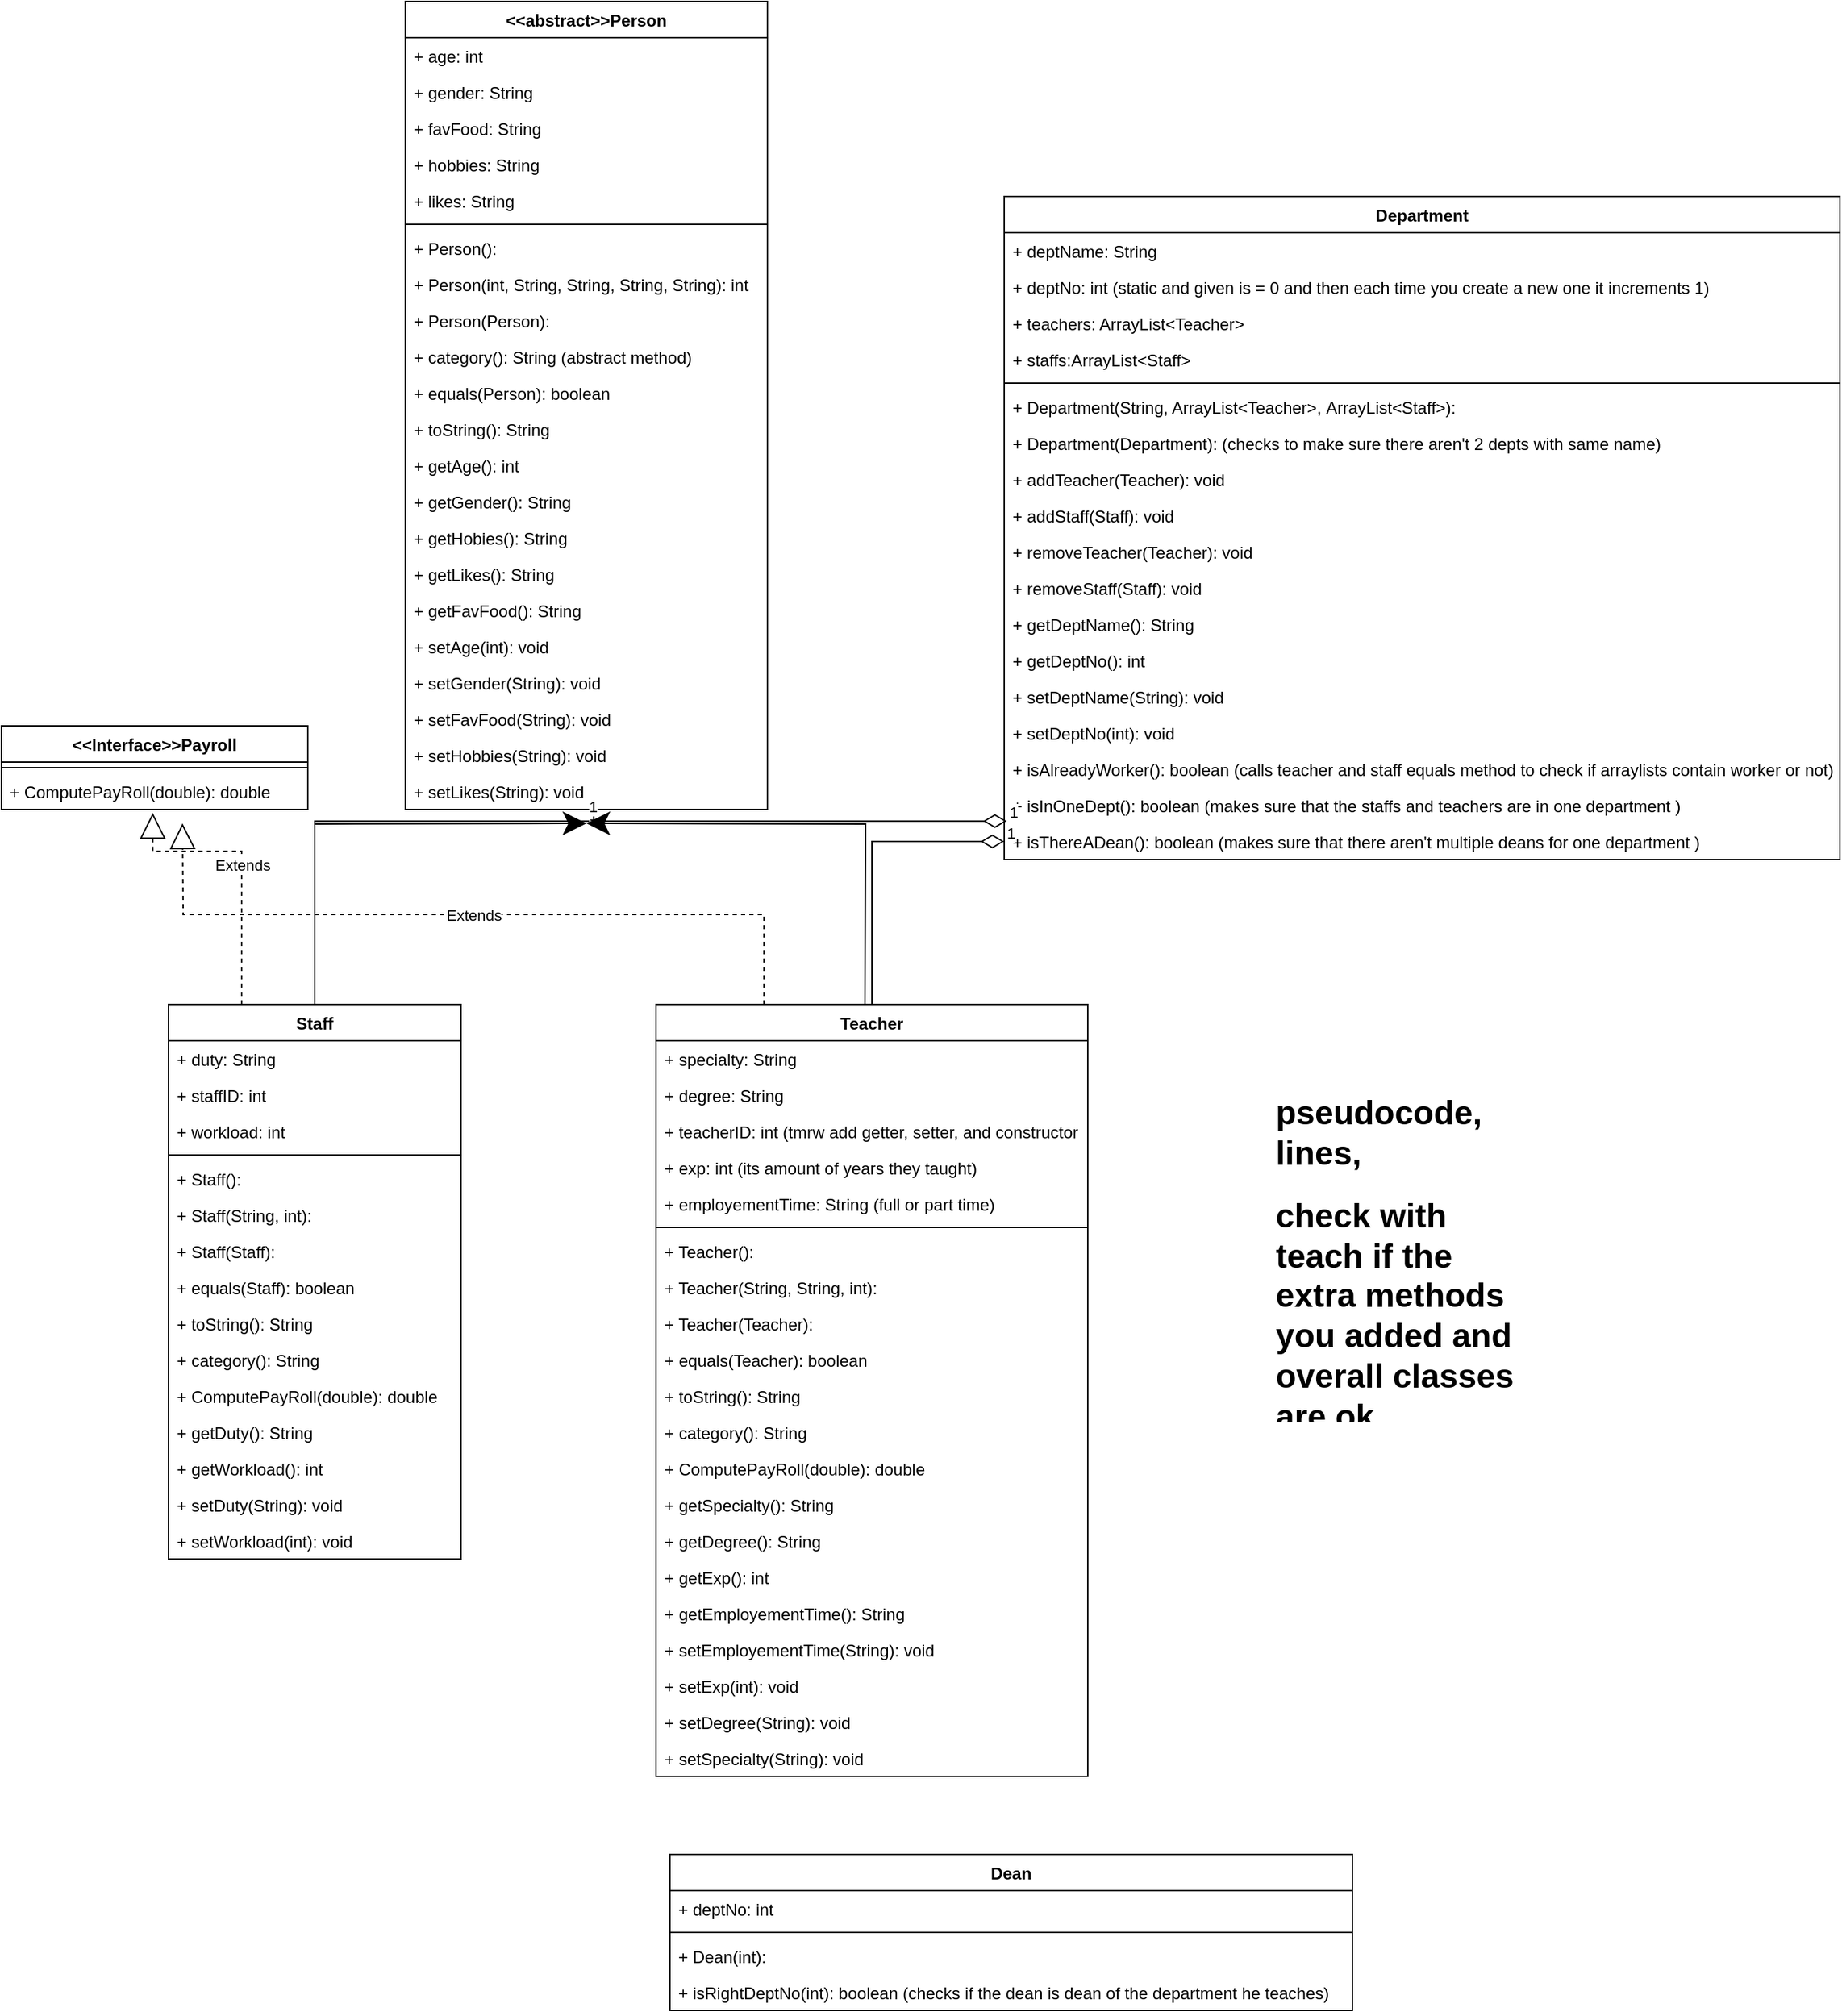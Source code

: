 <mxfile version="17.2.3" type="device"><diagram id="VxgWWcOgroWq-WylA3T-" name="Page-1"><mxGraphModel dx="1673" dy="934" grid="1" gridSize="10" guides="1" tooltips="1" connect="1" arrows="1" fold="1" page="1" pageScale="1" pageWidth="850" pageHeight="1100" math="0" shadow="0"><root><mxCell id="0"/><mxCell id="1" parent="0"/><mxCell id="XyqSoM_x_9QZpTxuaLXJ-1" value="Department" style="swimlane;fontStyle=1;align=center;verticalAlign=top;childLayout=stackLayout;horizontal=1;startSize=26;horizontalStack=0;resizeParent=1;resizeParentMax=0;resizeLast=0;collapsible=1;marginBottom=0;" parent="1" vertex="1"><mxGeometry x="770" y="220" width="600" height="476" as="geometry"/></mxCell><mxCell id="XyqSoM_x_9QZpTxuaLXJ-2" value="+ deptName: String" style="text;strokeColor=none;fillColor=none;align=left;verticalAlign=top;spacingLeft=4;spacingRight=4;overflow=hidden;rotatable=0;points=[[0,0.5],[1,0.5]];portConstraint=eastwest;" parent="XyqSoM_x_9QZpTxuaLXJ-1" vertex="1"><mxGeometry y="26" width="600" height="26" as="geometry"/></mxCell><mxCell id="BYRZMQIGMq-iojsll17f-41" value="+ deptNo: int (static and given is = 0 and then each time you create a new one it increments 1)" style="text;strokeColor=none;fillColor=none;align=left;verticalAlign=top;spacingLeft=4;spacingRight=4;overflow=hidden;rotatable=0;points=[[0,0.5],[1,0.5]];portConstraint=eastwest;" parent="XyqSoM_x_9QZpTxuaLXJ-1" vertex="1"><mxGeometry y="52" width="600" height="26" as="geometry"/></mxCell><mxCell id="BYRZMQIGMq-iojsll17f-40" value="+ teachers: ArrayList&lt;Teacher&gt;" style="text;strokeColor=none;fillColor=none;align=left;verticalAlign=top;spacingLeft=4;spacingRight=4;overflow=hidden;rotatable=0;points=[[0,0.5],[1,0.5]];portConstraint=eastwest;" parent="XyqSoM_x_9QZpTxuaLXJ-1" vertex="1"><mxGeometry y="78" width="600" height="26" as="geometry"/></mxCell><mxCell id="XyqSoM_x_9QZpTxuaLXJ-25" value="+ staffs:ArrayList&lt;Staff&gt;" style="text;strokeColor=none;fillColor=none;align=left;verticalAlign=top;spacingLeft=4;spacingRight=4;overflow=hidden;rotatable=0;points=[[0,0.5],[1,0.5]];portConstraint=eastwest;" parent="XyqSoM_x_9QZpTxuaLXJ-1" vertex="1"><mxGeometry y="104" width="600" height="26" as="geometry"/></mxCell><mxCell id="XyqSoM_x_9QZpTxuaLXJ-3" value="" style="line;strokeWidth=1;fillColor=none;align=left;verticalAlign=middle;spacingTop=-1;spacingLeft=3;spacingRight=3;rotatable=0;labelPosition=right;points=[];portConstraint=eastwest;" parent="XyqSoM_x_9QZpTxuaLXJ-1" vertex="1"><mxGeometry y="130" width="600" height="8" as="geometry"/></mxCell><mxCell id="XyqSoM_x_9QZpTxuaLXJ-4" value="+ Department(String, ArrayList&lt;Teacher&gt;, ArrayList&lt;Staff&gt;):" style="text;strokeColor=none;fillColor=none;align=left;verticalAlign=top;spacingLeft=4;spacingRight=4;overflow=hidden;rotatable=0;points=[[0,0.5],[1,0.5]];portConstraint=eastwest;" parent="XyqSoM_x_9QZpTxuaLXJ-1" vertex="1"><mxGeometry y="138" width="600" height="26" as="geometry"/></mxCell><mxCell id="BYRZMQIGMq-iojsll17f-68" value="+ Department(Department): (checks to make sure there aren't 2 depts with same name) " style="text;strokeColor=none;fillColor=none;align=left;verticalAlign=top;spacingLeft=4;spacingRight=4;overflow=hidden;rotatable=0;points=[[0,0.5],[1,0.5]];portConstraint=eastwest;" parent="XyqSoM_x_9QZpTxuaLXJ-1" vertex="1"><mxGeometry y="164" width="600" height="26" as="geometry"/></mxCell><mxCell id="BYRZMQIGMq-iojsll17f-42" value="+ addTeacher(Teacher): void" style="text;strokeColor=none;fillColor=none;align=left;verticalAlign=top;spacingLeft=4;spacingRight=4;overflow=hidden;rotatable=0;points=[[0,0.5],[1,0.5]];portConstraint=eastwest;" parent="XyqSoM_x_9QZpTxuaLXJ-1" vertex="1"><mxGeometry y="190" width="600" height="26" as="geometry"/></mxCell><mxCell id="BYRZMQIGMq-iojsll17f-51" value="+ addStaff(Staff): void" style="text;strokeColor=none;fillColor=none;align=left;verticalAlign=top;spacingLeft=4;spacingRight=4;overflow=hidden;rotatable=0;points=[[0,0.5],[1,0.5]];portConstraint=eastwest;" parent="XyqSoM_x_9QZpTxuaLXJ-1" vertex="1"><mxGeometry y="216" width="600" height="26" as="geometry"/></mxCell><mxCell id="BYRZMQIGMq-iojsll17f-54" value="+ removeTeacher(Teacher): void" style="text;strokeColor=none;fillColor=none;align=left;verticalAlign=top;spacingLeft=4;spacingRight=4;overflow=hidden;rotatable=0;points=[[0,0.5],[1,0.5]];portConstraint=eastwest;" parent="XyqSoM_x_9QZpTxuaLXJ-1" vertex="1"><mxGeometry y="242" width="600" height="26" as="geometry"/></mxCell><mxCell id="BYRZMQIGMq-iojsll17f-52" value="+ removeStaff(Staff): void" style="text;strokeColor=none;fillColor=none;align=left;verticalAlign=top;spacingLeft=4;spacingRight=4;overflow=hidden;rotatable=0;points=[[0,0.5],[1,0.5]];portConstraint=eastwest;" parent="XyqSoM_x_9QZpTxuaLXJ-1" vertex="1"><mxGeometry y="268" width="600" height="26" as="geometry"/></mxCell><mxCell id="BYRZMQIGMq-iojsll17f-45" value="+ getDeptName(): String" style="text;strokeColor=none;fillColor=none;align=left;verticalAlign=top;spacingLeft=4;spacingRight=4;overflow=hidden;rotatable=0;points=[[0,0.5],[1,0.5]];portConstraint=eastwest;" parent="XyqSoM_x_9QZpTxuaLXJ-1" vertex="1"><mxGeometry y="294" width="600" height="26" as="geometry"/></mxCell><mxCell id="BYRZMQIGMq-iojsll17f-46" value="+ getDeptNo(): int" style="text;strokeColor=none;fillColor=none;align=left;verticalAlign=top;spacingLeft=4;spacingRight=4;overflow=hidden;rotatable=0;points=[[0,0.5],[1,0.5]];portConstraint=eastwest;" parent="XyqSoM_x_9QZpTxuaLXJ-1" vertex="1"><mxGeometry y="320" width="600" height="26" as="geometry"/></mxCell><mxCell id="BYRZMQIGMq-iojsll17f-49" value="+ setDeptName(String): void" style="text;strokeColor=none;fillColor=none;align=left;verticalAlign=top;spacingLeft=4;spacingRight=4;overflow=hidden;rotatable=0;points=[[0,0.5],[1,0.5]];portConstraint=eastwest;" parent="XyqSoM_x_9QZpTxuaLXJ-1" vertex="1"><mxGeometry y="346" width="600" height="26" as="geometry"/></mxCell><mxCell id="BYRZMQIGMq-iojsll17f-50" value="+ setDeptNo(int): void" style="text;strokeColor=none;fillColor=none;align=left;verticalAlign=top;spacingLeft=4;spacingRight=4;overflow=hidden;rotatable=0;points=[[0,0.5],[1,0.5]];portConstraint=eastwest;" parent="XyqSoM_x_9QZpTxuaLXJ-1" vertex="1"><mxGeometry y="372" width="600" height="26" as="geometry"/></mxCell><mxCell id="BYRZMQIGMq-iojsll17f-62" value="+ isAlreadyWorker(): boolean (calls teacher and staff equals method to check if arraylists contain worker or not)" style="text;strokeColor=none;fillColor=none;align=left;verticalAlign=top;spacingLeft=4;spacingRight=4;overflow=hidden;rotatable=0;points=[[0,0.5],[1,0.5]];portConstraint=eastwest;" parent="XyqSoM_x_9QZpTxuaLXJ-1" vertex="1"><mxGeometry y="398" width="600" height="26" as="geometry"/></mxCell><mxCell id="BYRZMQIGMq-iojsll17f-66" value="+ isInOneDept(): boolean (makes sure that the staffs and teachers are in one department )" style="text;strokeColor=none;fillColor=none;align=left;verticalAlign=top;spacingLeft=4;spacingRight=4;overflow=hidden;rotatable=0;points=[[0,0.5],[1,0.5]];portConstraint=eastwest;" parent="XyqSoM_x_9QZpTxuaLXJ-1" vertex="1"><mxGeometry y="424" width="600" height="26" as="geometry"/></mxCell><mxCell id="BYRZMQIGMq-iojsll17f-67" value="+ isThereADean(): boolean (makes sure that there aren't multiple deans for one department )" style="text;strokeColor=none;fillColor=none;align=left;verticalAlign=top;spacingLeft=4;spacingRight=4;overflow=hidden;rotatable=0;points=[[0,0.5],[1,0.5]];portConstraint=eastwest;" parent="XyqSoM_x_9QZpTxuaLXJ-1" vertex="1"><mxGeometry y="450" width="600" height="26" as="geometry"/></mxCell><mxCell id="XyqSoM_x_9QZpTxuaLXJ-5" value="Teacher" style="swimlane;fontStyle=1;align=center;verticalAlign=top;childLayout=stackLayout;horizontal=1;startSize=26;horizontalStack=0;resizeParent=1;resizeParentMax=0;resizeLast=0;collapsible=1;marginBottom=0;" parent="1" vertex="1"><mxGeometry x="520" y="800" width="310" height="554" as="geometry"/></mxCell><mxCell id="XyqSoM_x_9QZpTxuaLXJ-6" value="+ specialty: String&#10;" style="text;strokeColor=none;fillColor=none;align=left;verticalAlign=top;spacingLeft=4;spacingRight=4;overflow=hidden;rotatable=0;points=[[0,0.5],[1,0.5]];portConstraint=eastwest;" parent="XyqSoM_x_9QZpTxuaLXJ-5" vertex="1"><mxGeometry y="26" width="310" height="26" as="geometry"/></mxCell><mxCell id="XyqSoM_x_9QZpTxuaLXJ-26" value="+ degree: String" style="text;strokeColor=none;fillColor=none;align=left;verticalAlign=top;spacingLeft=4;spacingRight=4;overflow=hidden;rotatable=0;points=[[0,0.5],[1,0.5]];portConstraint=eastwest;" parent="XyqSoM_x_9QZpTxuaLXJ-5" vertex="1"><mxGeometry y="52" width="310" height="26" as="geometry"/></mxCell><mxCell id="BYRZMQIGMq-iojsll17f-69" value="+ teacherID: int (tmrw add getter, setter, and constructor" style="text;strokeColor=none;fillColor=none;align=left;verticalAlign=top;spacingLeft=4;spacingRight=4;overflow=hidden;rotatable=0;points=[[0,0.5],[1,0.5]];portConstraint=eastwest;" parent="XyqSoM_x_9QZpTxuaLXJ-5" vertex="1"><mxGeometry y="78" width="310" height="26" as="geometry"/></mxCell><mxCell id="XyqSoM_x_9QZpTxuaLXJ-27" value="+ exp: int (its amount of years they taught)" style="text;strokeColor=none;fillColor=none;align=left;verticalAlign=top;spacingLeft=4;spacingRight=4;overflow=hidden;rotatable=0;points=[[0,0.5],[1,0.5]];portConstraint=eastwest;" parent="XyqSoM_x_9QZpTxuaLXJ-5" vertex="1"><mxGeometry y="104" width="310" height="26" as="geometry"/></mxCell><mxCell id="BYRZMQIGMq-iojsll17f-19" value="+ employementTime: String (full or part time)" style="text;strokeColor=none;fillColor=none;align=left;verticalAlign=top;spacingLeft=4;spacingRight=4;overflow=hidden;rotatable=0;points=[[0,0.5],[1,0.5]];portConstraint=eastwest;" parent="XyqSoM_x_9QZpTxuaLXJ-5" vertex="1"><mxGeometry y="130" width="310" height="26" as="geometry"/></mxCell><mxCell id="XyqSoM_x_9QZpTxuaLXJ-7" value="" style="line;strokeWidth=1;fillColor=none;align=left;verticalAlign=middle;spacingTop=-1;spacingLeft=3;spacingRight=3;rotatable=0;labelPosition=right;points=[];portConstraint=eastwest;" parent="XyqSoM_x_9QZpTxuaLXJ-5" vertex="1"><mxGeometry y="156" width="310" height="8" as="geometry"/></mxCell><mxCell id="GQniGZ3pMQ1jmfaKyqM4-7" value="+ Teacher():" style="text;strokeColor=none;fillColor=none;align=left;verticalAlign=top;spacingLeft=4;spacingRight=4;overflow=hidden;rotatable=0;points=[[0,0.5],[1,0.5]];portConstraint=eastwest;" parent="XyqSoM_x_9QZpTxuaLXJ-5" vertex="1"><mxGeometry y="164" width="310" height="26" as="geometry"/></mxCell><mxCell id="BYRZMQIGMq-iojsll17f-20" value="+ Teacher(String, String, int):" style="text;strokeColor=none;fillColor=none;align=left;verticalAlign=top;spacingLeft=4;spacingRight=4;overflow=hidden;rotatable=0;points=[[0,0.5],[1,0.5]];portConstraint=eastwest;" parent="XyqSoM_x_9QZpTxuaLXJ-5" vertex="1"><mxGeometry y="190" width="310" height="26" as="geometry"/></mxCell><mxCell id="BYRZMQIGMq-iojsll17f-21" value="+ Teacher(Teacher):" style="text;strokeColor=none;fillColor=none;align=left;verticalAlign=top;spacingLeft=4;spacingRight=4;overflow=hidden;rotatable=0;points=[[0,0.5],[1,0.5]];portConstraint=eastwest;" parent="XyqSoM_x_9QZpTxuaLXJ-5" vertex="1"><mxGeometry y="216" width="310" height="26" as="geometry"/></mxCell><mxCell id="GQniGZ3pMQ1jmfaKyqM4-4" value="+ equals(Teacher): boolean" style="text;strokeColor=none;fillColor=none;align=left;verticalAlign=top;spacingLeft=4;spacingRight=4;overflow=hidden;rotatable=0;points=[[0,0.5],[1,0.5]];portConstraint=eastwest;" parent="XyqSoM_x_9QZpTxuaLXJ-5" vertex="1"><mxGeometry y="242" width="310" height="26" as="geometry"/></mxCell><mxCell id="GQniGZ3pMQ1jmfaKyqM4-3" value="+ toString(): String" style="text;strokeColor=none;fillColor=none;align=left;verticalAlign=top;spacingLeft=4;spacingRight=4;overflow=hidden;rotatable=0;points=[[0,0.5],[1,0.5]];portConstraint=eastwest;" parent="XyqSoM_x_9QZpTxuaLXJ-5" vertex="1"><mxGeometry y="268" width="310" height="26" as="geometry"/></mxCell><mxCell id="GQniGZ3pMQ1jmfaKyqM4-5" value="+ category(): String" style="text;strokeColor=none;fillColor=none;align=left;verticalAlign=top;spacingLeft=4;spacingRight=4;overflow=hidden;rotatable=0;points=[[0,0.5],[1,0.5]];portConstraint=eastwest;" parent="XyqSoM_x_9QZpTxuaLXJ-5" vertex="1"><mxGeometry y="294" width="310" height="26" as="geometry"/></mxCell><mxCell id="XyqSoM_x_9QZpTxuaLXJ-8" value="+ ComputePayRoll(double): double" style="text;strokeColor=none;fillColor=none;align=left;verticalAlign=top;spacingLeft=4;spacingRight=4;overflow=hidden;rotatable=0;points=[[0,0.5],[1,0.5]];portConstraint=eastwest;" parent="XyqSoM_x_9QZpTxuaLXJ-5" vertex="1"><mxGeometry y="320" width="310" height="26" as="geometry"/></mxCell><mxCell id="GQniGZ3pMQ1jmfaKyqM4-8" value="+ getSpecialty(): String" style="text;strokeColor=none;fillColor=none;align=left;verticalAlign=top;spacingLeft=4;spacingRight=4;overflow=hidden;rotatable=0;points=[[0,0.5],[1,0.5]];portConstraint=eastwest;" parent="XyqSoM_x_9QZpTxuaLXJ-5" vertex="1"><mxGeometry y="346" width="310" height="26" as="geometry"/></mxCell><mxCell id="GQniGZ3pMQ1jmfaKyqM4-11" value="+ getDegree(): String" style="text;strokeColor=none;fillColor=none;align=left;verticalAlign=top;spacingLeft=4;spacingRight=4;overflow=hidden;rotatable=0;points=[[0,0.5],[1,0.5]];portConstraint=eastwest;" parent="XyqSoM_x_9QZpTxuaLXJ-5" vertex="1"><mxGeometry y="372" width="310" height="26" as="geometry"/></mxCell><mxCell id="BYRZMQIGMq-iojsll17f-22" value="+ getExp(): int" style="text;strokeColor=none;fillColor=none;align=left;verticalAlign=top;spacingLeft=4;spacingRight=4;overflow=hidden;rotatable=0;points=[[0,0.5],[1,0.5]];portConstraint=eastwest;" parent="XyqSoM_x_9QZpTxuaLXJ-5" vertex="1"><mxGeometry y="398" width="310" height="26" as="geometry"/></mxCell><mxCell id="GQniGZ3pMQ1jmfaKyqM4-10" value="+ getEmployementTime(): String" style="text;strokeColor=none;fillColor=none;align=left;verticalAlign=top;spacingLeft=4;spacingRight=4;overflow=hidden;rotatable=0;points=[[0,0.5],[1,0.5]];portConstraint=eastwest;" parent="XyqSoM_x_9QZpTxuaLXJ-5" vertex="1"><mxGeometry y="424" width="310" height="26" as="geometry"/></mxCell><mxCell id="BYRZMQIGMq-iojsll17f-27" value="+ setEmployementTime(String): void" style="text;strokeColor=none;fillColor=none;align=left;verticalAlign=top;spacingLeft=4;spacingRight=4;overflow=hidden;rotatable=0;points=[[0,0.5],[1,0.5]];portConstraint=eastwest;" parent="XyqSoM_x_9QZpTxuaLXJ-5" vertex="1"><mxGeometry y="450" width="310" height="26" as="geometry"/></mxCell><mxCell id="BYRZMQIGMq-iojsll17f-28" value="+ setExp(int): void" style="text;strokeColor=none;fillColor=none;align=left;verticalAlign=top;spacingLeft=4;spacingRight=4;overflow=hidden;rotatable=0;points=[[0,0.5],[1,0.5]];portConstraint=eastwest;" parent="XyqSoM_x_9QZpTxuaLXJ-5" vertex="1"><mxGeometry y="476" width="310" height="26" as="geometry"/></mxCell><mxCell id="BYRZMQIGMq-iojsll17f-29" value="+ setDegree(String): void" style="text;strokeColor=none;fillColor=none;align=left;verticalAlign=top;spacingLeft=4;spacingRight=4;overflow=hidden;rotatable=0;points=[[0,0.5],[1,0.5]];portConstraint=eastwest;" parent="XyqSoM_x_9QZpTxuaLXJ-5" vertex="1"><mxGeometry y="502" width="310" height="26" as="geometry"/></mxCell><mxCell id="BYRZMQIGMq-iojsll17f-30" value="+ setSpecialty(String): void" style="text;strokeColor=none;fillColor=none;align=left;verticalAlign=top;spacingLeft=4;spacingRight=4;overflow=hidden;rotatable=0;points=[[0,0.5],[1,0.5]];portConstraint=eastwest;" parent="XyqSoM_x_9QZpTxuaLXJ-5" vertex="1"><mxGeometry y="528" width="310" height="26" as="geometry"/></mxCell><mxCell id="XyqSoM_x_9QZpTxuaLXJ-13" value="&lt;&lt;abstract&gt;&gt;Person" style="swimlane;fontStyle=1;align=center;verticalAlign=top;childLayout=stackLayout;horizontal=1;startSize=26;horizontalStack=0;resizeParent=1;resizeParentMax=0;resizeLast=0;collapsible=1;marginBottom=0;" parent="1" vertex="1"><mxGeometry x="340" y="80" width="260" height="580" as="geometry"/></mxCell><mxCell id="XyqSoM_x_9QZpTxuaLXJ-14" value="+ age: int" style="text;strokeColor=none;fillColor=none;align=left;verticalAlign=top;spacingLeft=4;spacingRight=4;overflow=hidden;rotatable=0;points=[[0,0.5],[1,0.5]];portConstraint=eastwest;" parent="XyqSoM_x_9QZpTxuaLXJ-13" vertex="1"><mxGeometry y="26" width="260" height="26" as="geometry"/></mxCell><mxCell id="XyqSoM_x_9QZpTxuaLXJ-39" value="+ gender: String" style="text;strokeColor=none;fillColor=none;align=left;verticalAlign=top;spacingLeft=4;spacingRight=4;overflow=hidden;rotatable=0;points=[[0,0.5],[1,0.5]];portConstraint=eastwest;" parent="XyqSoM_x_9QZpTxuaLXJ-13" vertex="1"><mxGeometry y="52" width="260" height="26" as="geometry"/></mxCell><mxCell id="XyqSoM_x_9QZpTxuaLXJ-40" value="+ favFood: String" style="text;strokeColor=none;fillColor=none;align=left;verticalAlign=top;spacingLeft=4;spacingRight=4;overflow=hidden;rotatable=0;points=[[0,0.5],[1,0.5]];portConstraint=eastwest;" parent="XyqSoM_x_9QZpTxuaLXJ-13" vertex="1"><mxGeometry y="78" width="260" height="26" as="geometry"/></mxCell><mxCell id="XyqSoM_x_9QZpTxuaLXJ-38" value="+ hobbies: String" style="text;strokeColor=none;fillColor=none;align=left;verticalAlign=top;spacingLeft=4;spacingRight=4;overflow=hidden;rotatable=0;points=[[0,0.5],[1,0.5]];portConstraint=eastwest;" parent="XyqSoM_x_9QZpTxuaLXJ-13" vertex="1"><mxGeometry y="104" width="260" height="26" as="geometry"/></mxCell><mxCell id="XyqSoM_x_9QZpTxuaLXJ-37" value="+ likes: String" style="text;strokeColor=none;fillColor=none;align=left;verticalAlign=top;spacingLeft=4;spacingRight=4;overflow=hidden;rotatable=0;points=[[0,0.5],[1,0.5]];portConstraint=eastwest;" parent="XyqSoM_x_9QZpTxuaLXJ-13" vertex="1"><mxGeometry y="130" width="260" height="26" as="geometry"/></mxCell><mxCell id="XyqSoM_x_9QZpTxuaLXJ-15" value="" style="line;strokeWidth=1;fillColor=none;align=left;verticalAlign=middle;spacingTop=-1;spacingLeft=3;spacingRight=3;rotatable=0;labelPosition=right;points=[];portConstraint=eastwest;" parent="XyqSoM_x_9QZpTxuaLXJ-13" vertex="1"><mxGeometry y="156" width="260" height="8" as="geometry"/></mxCell><mxCell id="BYRZMQIGMq-iojsll17f-16" value="+ Person():" style="text;strokeColor=none;fillColor=none;align=left;verticalAlign=top;spacingLeft=4;spacingRight=4;overflow=hidden;rotatable=0;points=[[0,0.5],[1,0.5]];portConstraint=eastwest;" parent="XyqSoM_x_9QZpTxuaLXJ-13" vertex="1"><mxGeometry y="164" width="260" height="26" as="geometry"/></mxCell><mxCell id="BYRZMQIGMq-iojsll17f-17" value="+ Person(int, String, String, String, String): int" style="text;strokeColor=none;fillColor=none;align=left;verticalAlign=top;spacingLeft=4;spacingRight=4;overflow=hidden;rotatable=0;points=[[0,0.5],[1,0.5]];portConstraint=eastwest;" parent="XyqSoM_x_9QZpTxuaLXJ-13" vertex="1"><mxGeometry y="190" width="260" height="26" as="geometry"/></mxCell><mxCell id="BYRZMQIGMq-iojsll17f-18" value="+ Person(Person):" style="text;strokeColor=none;fillColor=none;align=left;verticalAlign=top;spacingLeft=4;spacingRight=4;overflow=hidden;rotatable=0;points=[[0,0.5],[1,0.5]];portConstraint=eastwest;" parent="XyqSoM_x_9QZpTxuaLXJ-13" vertex="1"><mxGeometry y="216" width="260" height="26" as="geometry"/></mxCell><mxCell id="XyqSoM_x_9QZpTxuaLXJ-16" value="+ category(): String (abstract method)" style="text;strokeColor=none;fillColor=none;align=left;verticalAlign=top;spacingLeft=4;spacingRight=4;overflow=hidden;rotatable=0;points=[[0,0.5],[1,0.5]];portConstraint=eastwest;" parent="XyqSoM_x_9QZpTxuaLXJ-13" vertex="1"><mxGeometry y="242" width="260" height="26" as="geometry"/></mxCell><mxCell id="GQniGZ3pMQ1jmfaKyqM4-2" value="+ equals(Person): boolean" style="text;strokeColor=none;fillColor=none;align=left;verticalAlign=top;spacingLeft=4;spacingRight=4;overflow=hidden;rotatable=0;points=[[0,0.5],[1,0.5]];portConstraint=eastwest;" parent="XyqSoM_x_9QZpTxuaLXJ-13" vertex="1"><mxGeometry y="268" width="260" height="26" as="geometry"/></mxCell><mxCell id="GQniGZ3pMQ1jmfaKyqM4-1" value="+ toString(): String" style="text;strokeColor=none;fillColor=none;align=left;verticalAlign=top;spacingLeft=4;spacingRight=4;overflow=hidden;rotatable=0;points=[[0,0.5],[1,0.5]];portConstraint=eastwest;" parent="XyqSoM_x_9QZpTxuaLXJ-13" vertex="1"><mxGeometry y="294" width="260" height="26" as="geometry"/></mxCell><mxCell id="BYRZMQIGMq-iojsll17f-1" value="+ getAge(): int" style="text;strokeColor=none;fillColor=none;align=left;verticalAlign=top;spacingLeft=4;spacingRight=4;overflow=hidden;rotatable=0;points=[[0,0.5],[1,0.5]];portConstraint=eastwest;" parent="XyqSoM_x_9QZpTxuaLXJ-13" vertex="1"><mxGeometry y="320" width="260" height="26" as="geometry"/></mxCell><mxCell id="BYRZMQIGMq-iojsll17f-2" value="+ getGender(): String" style="text;strokeColor=none;fillColor=none;align=left;verticalAlign=top;spacingLeft=4;spacingRight=4;overflow=hidden;rotatable=0;points=[[0,0.5],[1,0.5]];portConstraint=eastwest;" parent="XyqSoM_x_9QZpTxuaLXJ-13" vertex="1"><mxGeometry y="346" width="260" height="26" as="geometry"/></mxCell><mxCell id="BYRZMQIGMq-iojsll17f-3" value="+ getHobies(): String" style="text;strokeColor=none;fillColor=none;align=left;verticalAlign=top;spacingLeft=4;spacingRight=4;overflow=hidden;rotatable=0;points=[[0,0.5],[1,0.5]];portConstraint=eastwest;" parent="XyqSoM_x_9QZpTxuaLXJ-13" vertex="1"><mxGeometry y="372" width="260" height="26" as="geometry"/></mxCell><mxCell id="BYRZMQIGMq-iojsll17f-4" value="+ getLikes(): String" style="text;strokeColor=none;fillColor=none;align=left;verticalAlign=top;spacingLeft=4;spacingRight=4;overflow=hidden;rotatable=0;points=[[0,0.5],[1,0.5]];portConstraint=eastwest;" parent="XyqSoM_x_9QZpTxuaLXJ-13" vertex="1"><mxGeometry y="398" width="260" height="26" as="geometry"/></mxCell><mxCell id="BYRZMQIGMq-iojsll17f-5" value="+ getFavFood(): String" style="text;strokeColor=none;fillColor=none;align=left;verticalAlign=top;spacingLeft=4;spacingRight=4;overflow=hidden;rotatable=0;points=[[0,0.5],[1,0.5]];portConstraint=eastwest;" parent="XyqSoM_x_9QZpTxuaLXJ-13" vertex="1"><mxGeometry y="424" width="260" height="26" as="geometry"/></mxCell><mxCell id="BYRZMQIGMq-iojsll17f-6" value="+ setAge(int): void" style="text;strokeColor=none;fillColor=none;align=left;verticalAlign=top;spacingLeft=4;spacingRight=4;overflow=hidden;rotatable=0;points=[[0,0.5],[1,0.5]];portConstraint=eastwest;" parent="XyqSoM_x_9QZpTxuaLXJ-13" vertex="1"><mxGeometry y="450" width="260" height="26" as="geometry"/></mxCell><mxCell id="BYRZMQIGMq-iojsll17f-12" value="+ setGender(String): void" style="text;strokeColor=none;fillColor=none;align=left;verticalAlign=top;spacingLeft=4;spacingRight=4;overflow=hidden;rotatable=0;points=[[0,0.5],[1,0.5]];portConstraint=eastwest;" parent="XyqSoM_x_9QZpTxuaLXJ-13" vertex="1"><mxGeometry y="476" width="260" height="26" as="geometry"/></mxCell><mxCell id="BYRZMQIGMq-iojsll17f-13" value="+ setFavFood(String): void" style="text;strokeColor=none;fillColor=none;align=left;verticalAlign=top;spacingLeft=4;spacingRight=4;overflow=hidden;rotatable=0;points=[[0,0.5],[1,0.5]];portConstraint=eastwest;" parent="XyqSoM_x_9QZpTxuaLXJ-13" vertex="1"><mxGeometry y="502" width="260" height="26" as="geometry"/></mxCell><mxCell id="BYRZMQIGMq-iojsll17f-14" value="+ setHobbies(String): void" style="text;strokeColor=none;fillColor=none;align=left;verticalAlign=top;spacingLeft=4;spacingRight=4;overflow=hidden;rotatable=0;points=[[0,0.5],[1,0.5]];portConstraint=eastwest;" parent="XyqSoM_x_9QZpTxuaLXJ-13" vertex="1"><mxGeometry y="528" width="260" height="26" as="geometry"/></mxCell><mxCell id="BYRZMQIGMq-iojsll17f-15" value="+ setLikes(String): void" style="text;strokeColor=none;fillColor=none;align=left;verticalAlign=top;spacingLeft=4;spacingRight=4;overflow=hidden;rotatable=0;points=[[0,0.5],[1,0.5]];portConstraint=eastwest;" parent="XyqSoM_x_9QZpTxuaLXJ-13" vertex="1"><mxGeometry y="554" width="260" height="26" as="geometry"/></mxCell><mxCell id="XyqSoM_x_9QZpTxuaLXJ-17" value="Staff" style="swimlane;fontStyle=1;align=center;verticalAlign=top;childLayout=stackLayout;horizontal=1;startSize=26;horizontalStack=0;resizeParent=1;resizeParentMax=0;resizeLast=0;collapsible=1;marginBottom=0;" parent="1" vertex="1"><mxGeometry x="170" y="800" width="210" height="398" as="geometry"/></mxCell><mxCell id="XyqSoM_x_9QZpTxuaLXJ-18" value="+ duty: String" style="text;strokeColor=none;fillColor=none;align=left;verticalAlign=top;spacingLeft=4;spacingRight=4;overflow=hidden;rotatable=0;points=[[0,0.5],[1,0.5]];portConstraint=eastwest;" parent="XyqSoM_x_9QZpTxuaLXJ-17" vertex="1"><mxGeometry y="26" width="210" height="26" as="geometry"/></mxCell><mxCell id="BYRZMQIGMq-iojsll17f-70" value="+ staffID: int " style="text;strokeColor=none;fillColor=none;align=left;verticalAlign=top;spacingLeft=4;spacingRight=4;overflow=hidden;rotatable=0;points=[[0,0.5],[1,0.5]];portConstraint=eastwest;" parent="XyqSoM_x_9QZpTxuaLXJ-17" vertex="1"><mxGeometry y="52" width="210" height="26" as="geometry"/></mxCell><mxCell id="XyqSoM_x_9QZpTxuaLXJ-28" value="+ workload: int&#10;" style="text;strokeColor=none;fillColor=none;align=left;verticalAlign=top;spacingLeft=4;spacingRight=4;overflow=hidden;rotatable=0;points=[[0,0.5],[1,0.5]];portConstraint=eastwest;" parent="XyqSoM_x_9QZpTxuaLXJ-17" vertex="1"><mxGeometry y="78" width="210" height="26" as="geometry"/></mxCell><mxCell id="XyqSoM_x_9QZpTxuaLXJ-19" value="" style="line;strokeWidth=1;fillColor=none;align=left;verticalAlign=middle;spacingTop=-1;spacingLeft=3;spacingRight=3;rotatable=0;labelPosition=right;points=[];portConstraint=eastwest;" parent="XyqSoM_x_9QZpTxuaLXJ-17" vertex="1"><mxGeometry y="104" width="210" height="8" as="geometry"/></mxCell><mxCell id="GQniGZ3pMQ1jmfaKyqM4-14" value="+ Staff():" style="text;strokeColor=none;fillColor=none;align=left;verticalAlign=top;spacingLeft=4;spacingRight=4;overflow=hidden;rotatable=0;points=[[0,0.5],[1,0.5]];portConstraint=eastwest;" parent="XyqSoM_x_9QZpTxuaLXJ-17" vertex="1"><mxGeometry y="112" width="210" height="26" as="geometry"/></mxCell><mxCell id="BYRZMQIGMq-iojsll17f-32" value="+ Staff(String, int):" style="text;strokeColor=none;fillColor=none;align=left;verticalAlign=top;spacingLeft=4;spacingRight=4;overflow=hidden;rotatable=0;points=[[0,0.5],[1,0.5]];portConstraint=eastwest;" parent="XyqSoM_x_9QZpTxuaLXJ-17" vertex="1"><mxGeometry y="138" width="210" height="26" as="geometry"/></mxCell><mxCell id="BYRZMQIGMq-iojsll17f-31" value="+ Staff(Staff):" style="text;strokeColor=none;fillColor=none;align=left;verticalAlign=top;spacingLeft=4;spacingRight=4;overflow=hidden;rotatable=0;points=[[0,0.5],[1,0.5]];portConstraint=eastwest;" parent="XyqSoM_x_9QZpTxuaLXJ-17" vertex="1"><mxGeometry y="164" width="210" height="26" as="geometry"/></mxCell><mxCell id="GQniGZ3pMQ1jmfaKyqM4-13" value="+ equals(Staff): boolean" style="text;strokeColor=none;fillColor=none;align=left;verticalAlign=top;spacingLeft=4;spacingRight=4;overflow=hidden;rotatable=0;points=[[0,0.5],[1,0.5]];portConstraint=eastwest;" parent="XyqSoM_x_9QZpTxuaLXJ-17" vertex="1"><mxGeometry y="190" width="210" height="26" as="geometry"/></mxCell><mxCell id="GQniGZ3pMQ1jmfaKyqM4-12" value="+ toString(): String" style="text;strokeColor=none;fillColor=none;align=left;verticalAlign=top;spacingLeft=4;spacingRight=4;overflow=hidden;rotatable=0;points=[[0,0.5],[1,0.5]];portConstraint=eastwest;" parent="XyqSoM_x_9QZpTxuaLXJ-17" vertex="1"><mxGeometry y="216" width="210" height="26" as="geometry"/></mxCell><mxCell id="BYRZMQIGMq-iojsll17f-39" value="+ category(): String" style="text;strokeColor=none;fillColor=none;align=left;verticalAlign=top;spacingLeft=4;spacingRight=4;overflow=hidden;rotatable=0;points=[[0,0.5],[1,0.5]];portConstraint=eastwest;" parent="XyqSoM_x_9QZpTxuaLXJ-17" vertex="1"><mxGeometry y="242" width="210" height="26" as="geometry"/></mxCell><mxCell id="XyqSoM_x_9QZpTxuaLXJ-20" value="+ ComputePayRoll(double): double" style="text;strokeColor=none;fillColor=none;align=left;verticalAlign=top;spacingLeft=4;spacingRight=4;overflow=hidden;rotatable=0;points=[[0,0.5],[1,0.5]];portConstraint=eastwest;" parent="XyqSoM_x_9QZpTxuaLXJ-17" vertex="1"><mxGeometry y="268" width="210" height="26" as="geometry"/></mxCell><mxCell id="BYRZMQIGMq-iojsll17f-33" value="+ getDuty(): String" style="text;strokeColor=none;fillColor=none;align=left;verticalAlign=top;spacingLeft=4;spacingRight=4;overflow=hidden;rotatable=0;points=[[0,0.5],[1,0.5]];portConstraint=eastwest;" parent="XyqSoM_x_9QZpTxuaLXJ-17" vertex="1"><mxGeometry y="294" width="210" height="26" as="geometry"/></mxCell><mxCell id="BYRZMQIGMq-iojsll17f-34" value="+ getWorkload(): int" style="text;strokeColor=none;fillColor=none;align=left;verticalAlign=top;spacingLeft=4;spacingRight=4;overflow=hidden;rotatable=0;points=[[0,0.5],[1,0.5]];portConstraint=eastwest;" parent="XyqSoM_x_9QZpTxuaLXJ-17" vertex="1"><mxGeometry y="320" width="210" height="26" as="geometry"/></mxCell><mxCell id="BYRZMQIGMq-iojsll17f-38" value="+ setDuty(String): void" style="text;strokeColor=none;fillColor=none;align=left;verticalAlign=top;spacingLeft=4;spacingRight=4;overflow=hidden;rotatable=0;points=[[0,0.5],[1,0.5]];portConstraint=eastwest;" parent="XyqSoM_x_9QZpTxuaLXJ-17" vertex="1"><mxGeometry y="346" width="210" height="26" as="geometry"/></mxCell><mxCell id="BYRZMQIGMq-iojsll17f-35" value="+ setWorkload(int): void" style="text;strokeColor=none;fillColor=none;align=left;verticalAlign=top;spacingLeft=4;spacingRight=4;overflow=hidden;rotatable=0;points=[[0,0.5],[1,0.5]];portConstraint=eastwest;" parent="XyqSoM_x_9QZpTxuaLXJ-17" vertex="1"><mxGeometry y="372" width="210" height="26" as="geometry"/></mxCell><mxCell id="XyqSoM_x_9QZpTxuaLXJ-21" value="&lt;&lt;Interface&gt;&gt;Payroll" style="swimlane;fontStyle=1;align=center;verticalAlign=top;childLayout=stackLayout;horizontal=1;startSize=26;horizontalStack=0;resizeParent=1;resizeParentMax=0;resizeLast=0;collapsible=1;marginBottom=0;" parent="1" vertex="1"><mxGeometry x="50" y="600" width="220" height="60" as="geometry"/></mxCell><mxCell id="XyqSoM_x_9QZpTxuaLXJ-23" value="" style="line;strokeWidth=1;fillColor=none;align=left;verticalAlign=middle;spacingTop=-1;spacingLeft=3;spacingRight=3;rotatable=0;labelPosition=right;points=[];portConstraint=eastwest;" parent="XyqSoM_x_9QZpTxuaLXJ-21" vertex="1"><mxGeometry y="26" width="220" height="8" as="geometry"/></mxCell><mxCell id="XyqSoM_x_9QZpTxuaLXJ-24" value="+ ComputePayRoll(double): double" style="text;strokeColor=none;fillColor=none;align=left;verticalAlign=top;spacingLeft=4;spacingRight=4;overflow=hidden;rotatable=0;points=[[0,0.5],[1,0.5]];portConstraint=eastwest;" parent="XyqSoM_x_9QZpTxuaLXJ-21" vertex="1"><mxGeometry y="34" width="220" height="26" as="geometry"/></mxCell><mxCell id="BYRZMQIGMq-iojsll17f-59" value="Dean" style="swimlane;fontStyle=1;align=center;verticalAlign=top;childLayout=stackLayout;horizontal=1;startSize=26;horizontalStack=0;resizeParent=1;resizeParentMax=0;resizeLast=0;collapsible=1;marginBottom=0;" parent="1" vertex="1"><mxGeometry x="530" y="1410" width="490" height="112" as="geometry"/></mxCell><mxCell id="BYRZMQIGMq-iojsll17f-64" value="+ deptNo: int" style="text;strokeColor=none;fillColor=none;align=left;verticalAlign=top;spacingLeft=4;spacingRight=4;overflow=hidden;rotatable=0;points=[[0,0.5],[1,0.5]];portConstraint=eastwest;" parent="BYRZMQIGMq-iojsll17f-59" vertex="1"><mxGeometry y="26" width="490" height="26" as="geometry"/></mxCell><mxCell id="BYRZMQIGMq-iojsll17f-60" value="" style="line;strokeWidth=1;fillColor=none;align=left;verticalAlign=middle;spacingTop=-1;spacingLeft=3;spacingRight=3;rotatable=0;labelPosition=right;points=[];portConstraint=eastwest;" parent="BYRZMQIGMq-iojsll17f-59" vertex="1"><mxGeometry y="52" width="490" height="8" as="geometry"/></mxCell><mxCell id="BYRZMQIGMq-iojsll17f-61" value="+ Dean(int): " style="text;strokeColor=none;fillColor=none;align=left;verticalAlign=top;spacingLeft=4;spacingRight=4;overflow=hidden;rotatable=0;points=[[0,0.5],[1,0.5]];portConstraint=eastwest;" parent="BYRZMQIGMq-iojsll17f-59" vertex="1"><mxGeometry y="60" width="490" height="26" as="geometry"/></mxCell><mxCell id="BYRZMQIGMq-iojsll17f-63" value="+ isRightDeptNo(int): boolean (checks if the dean is dean of the department he teaches)" style="text;strokeColor=none;fillColor=none;align=left;verticalAlign=top;spacingLeft=4;spacingRight=4;overflow=hidden;rotatable=0;points=[[0,0.5],[1,0.5]];portConstraint=eastwest;" parent="BYRZMQIGMq-iojsll17f-59" vertex="1"><mxGeometry y="86" width="490" height="26" as="geometry"/></mxCell><mxCell id="BYRZMQIGMq-iojsll17f-71" value="&lt;h1&gt;pseudocode, lines,&amp;nbsp;&lt;/h1&gt;&lt;h1&gt;check with teach if the extra methods you added and overall classes are ok,&amp;nbsp;&lt;/h1&gt;" style="text;html=1;strokeColor=none;fillColor=none;spacing=5;spacingTop=-20;whiteSpace=wrap;overflow=hidden;rounded=0;" parent="1" vertex="1"><mxGeometry x="960" y="858" width="190" height="242" as="geometry"/></mxCell><mxCell id="9-ZMQfpEBbkm0B-nSr_p-2" value="1" style="endArrow=none;html=1;endSize=12;startArrow=diamondThin;startSize=14;startFill=0;edgeStyle=orthogonalEdgeStyle;align=left;verticalAlign=bottom;rounded=0;entryX=0.5;entryY=0;entryDx=0;entryDy=0;endFill=0;" edge="1" parent="1" source="BYRZMQIGMq-iojsll17f-67" target="XyqSoM_x_9QZpTxuaLXJ-5"><mxGeometry x="-1" y="3" relative="1" as="geometry"><mxPoint x="960" y="730" as="sourcePoint"/><mxPoint x="1120" y="730" as="targetPoint"/></mxGeometry></mxCell><mxCell id="9-ZMQfpEBbkm0B-nSr_p-3" value="1" style="endArrow=none;html=1;endSize=12;startArrow=diamondThin;startSize=14;startFill=0;edgeStyle=orthogonalEdgeStyle;align=left;verticalAlign=bottom;rounded=0;entryX=0.5;entryY=0;entryDx=0;entryDy=0;endFill=0;exitX=0.003;exitY=-0.063;exitDx=0;exitDy=0;exitPerimeter=0;" edge="1" parent="1" source="BYRZMQIGMq-iojsll17f-67" target="XyqSoM_x_9QZpTxuaLXJ-17"><mxGeometry x="-1" y="3" relative="1" as="geometry"><mxPoint x="335.0" y="659.999" as="sourcePoint"/><mxPoint x="240" y="776.94" as="targetPoint"/></mxGeometry></mxCell><mxCell id="9-ZMQfpEBbkm0B-nSr_p-4" value="1" style="endArrow=none;html=1;endSize=12;startArrow=classic;startSize=14;startFill=1;edgeStyle=orthogonalEdgeStyle;align=left;verticalAlign=bottom;rounded=0;entryX=0.5;entryY=0;entryDx=0;entryDy=0;endFill=0;" edge="1" parent="1" target="XyqSoM_x_9QZpTxuaLXJ-17"><mxGeometry x="-1" y="3" relative="1" as="geometry"><mxPoint x="470" y="670" as="sourcePoint"/><mxPoint x="435" y="820.0" as="targetPoint"/></mxGeometry></mxCell><mxCell id="9-ZMQfpEBbkm0B-nSr_p-5" value="1" style="endArrow=none;html=1;endSize=12;startArrow=classic;startSize=14;startFill=1;edgeStyle=orthogonalEdgeStyle;align=left;verticalAlign=bottom;rounded=0;endFill=0;" edge="1" parent="1"><mxGeometry x="-1" y="3" relative="1" as="geometry"><mxPoint x="470" y="670" as="sourcePoint"/><mxPoint x="670" y="800" as="targetPoint"/></mxGeometry></mxCell><mxCell id="9-ZMQfpEBbkm0B-nSr_p-8" value="Extends" style="endArrow=block;endSize=16;endFill=0;html=1;rounded=0;dashed=1;entryX=0.494;entryY=1.095;entryDx=0;entryDy=0;entryPerimeter=0;exitX=0.25;exitY=0;exitDx=0;exitDy=0;edgeStyle=orthogonalEdgeStyle;" edge="1" parent="1" source="XyqSoM_x_9QZpTxuaLXJ-17" target="XyqSoM_x_9QZpTxuaLXJ-24"><mxGeometry width="160" relative="1" as="geometry"><mxPoint x="70" y="730" as="sourcePoint"/><mxPoint x="230" y="730" as="targetPoint"/><Array as="points"><mxPoint x="223" y="690"/><mxPoint x="159" y="690"/></Array></mxGeometry></mxCell><mxCell id="9-ZMQfpEBbkm0B-nSr_p-9" value="Extends" style="endArrow=block;endSize=16;endFill=0;html=1;rounded=0;dashed=1;edgeStyle=orthogonalEdgeStyle;exitX=0.25;exitY=0;exitDx=0;exitDy=0;" edge="1" parent="1" source="XyqSoM_x_9QZpTxuaLXJ-5"><mxGeometry width="160" relative="1" as="geometry"><mxPoint x="730" y="740" as="sourcePoint"/><mxPoint x="180" y="670" as="targetPoint"/></mxGeometry></mxCell></root></mxGraphModel></diagram></mxfile>